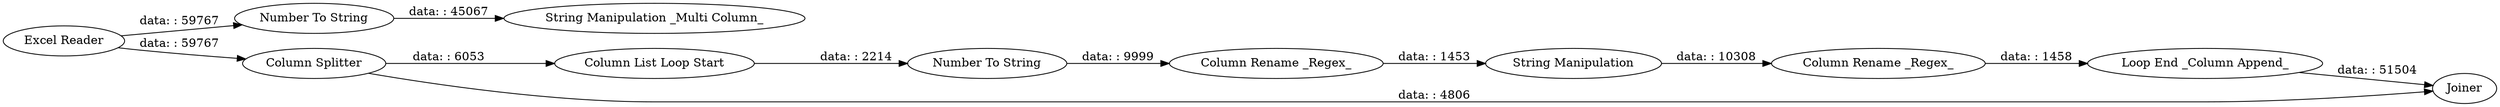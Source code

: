 digraph {
	"-3593530960367447307_12" [label="Loop End _Column Append_"]
	"-3593530960367447307_11" [label="Column Rename _Regex_"]
	"-3593530960367447307_10" [label="Column Rename _Regex_"]
	"-3593530960367447307_15" [label="Number To String"]
	"-3593530960367447307_6" [label="Column List Loop Start"]
	"-3593530960367447307_9" [label="Column Splitter"]
	"-3593530960367447307_8" [label="String Manipulation"]
	"-3593530960367447307_14" [label="String Manipulation _Multi Column_"]
	"-3593530960367447307_13" [label=Joiner]
	"-3593530960367447307_16" [label="Excel Reader"]
	"-3593530960367447307_7" [label="Number To String"]
	"-3593530960367447307_15" -> "-3593530960367447307_14" [label="data: : 45067"]
	"-3593530960367447307_10" -> "-3593530960367447307_8" [label="data: : 1453"]
	"-3593530960367447307_9" -> "-3593530960367447307_6" [label="data: : 6053"]
	"-3593530960367447307_8" -> "-3593530960367447307_11" [label="data: : 10308"]
	"-3593530960367447307_12" -> "-3593530960367447307_13" [label="data: : 51504"]
	"-3593530960367447307_11" -> "-3593530960367447307_12" [label="data: : 1458"]
	"-3593530960367447307_16" -> "-3593530960367447307_15" [label="data: : 59767"]
	"-3593530960367447307_6" -> "-3593530960367447307_7" [label="data: : 2214"]
	"-3593530960367447307_16" -> "-3593530960367447307_9" [label="data: : 59767"]
	"-3593530960367447307_9" -> "-3593530960367447307_13" [label="data: : 4806"]
	"-3593530960367447307_7" -> "-3593530960367447307_10" [label="data: : 9999"]
	rankdir=LR
}
